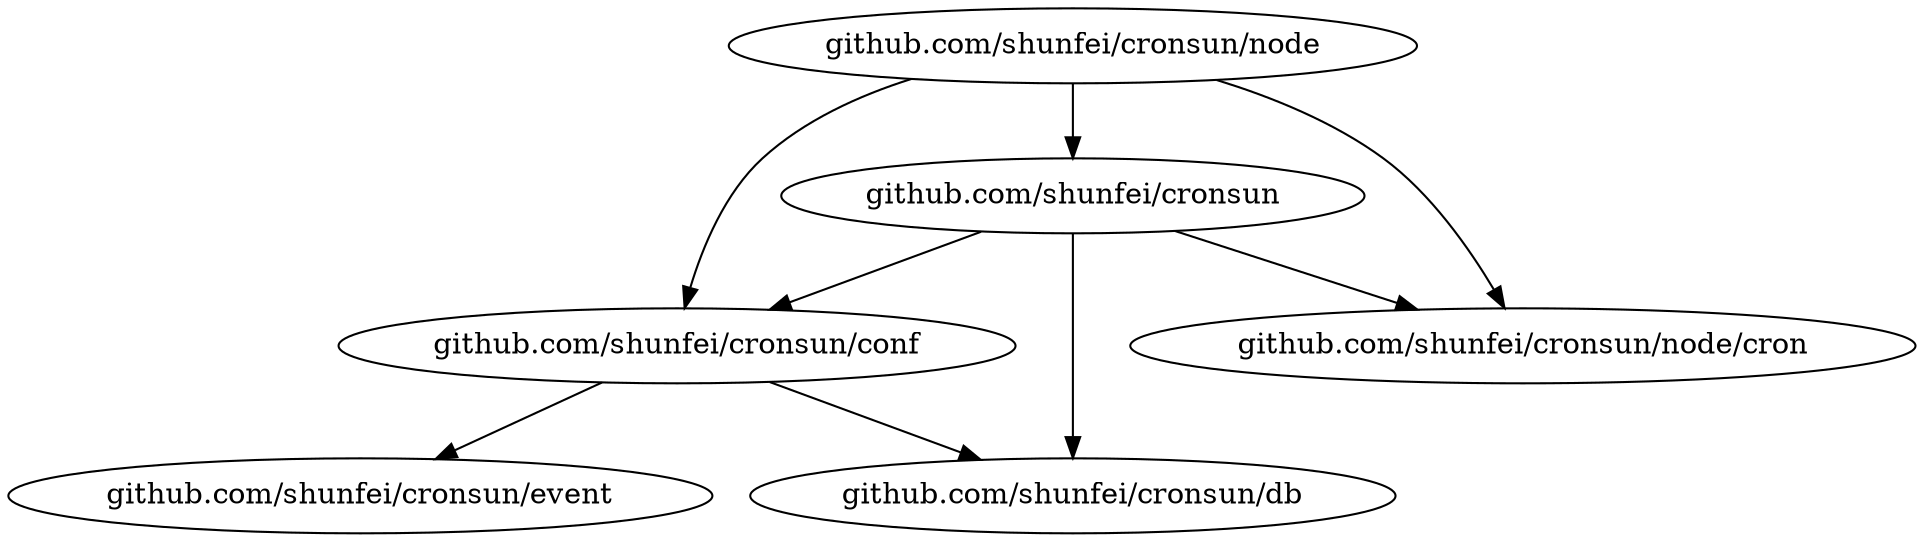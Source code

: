 digraph G {
"github.com/shunfei/cronsun"->"github.com/shunfei/cronsun/db";
"github.com/shunfei/cronsun"->"github.com/shunfei/cronsun/conf";
"github.com/shunfei/cronsun"->"github.com/shunfei/cronsun/node/cron";
"github.com/shunfei/cronsun/conf"->"github.com/shunfei/cronsun/db";
"github.com/shunfei/cronsun/conf"->"github.com/shunfei/cronsun/event";
"github.com/shunfei/cronsun/node"->"github.com/shunfei/cronsun/conf";
"github.com/shunfei/cronsun/node"->"github.com/shunfei/cronsun/node/cron";
"github.com/shunfei/cronsun/node"->"github.com/shunfei/cronsun";
"github.com/shunfei/cronsun/node/cron";
"github.com/shunfei/cronsun";
"github.com/shunfei/cronsun/db";
"github.com/shunfei/cronsun/conf";
"github.com/shunfei/cronsun/event";
"github.com/shunfei/cronsun/node";
}

